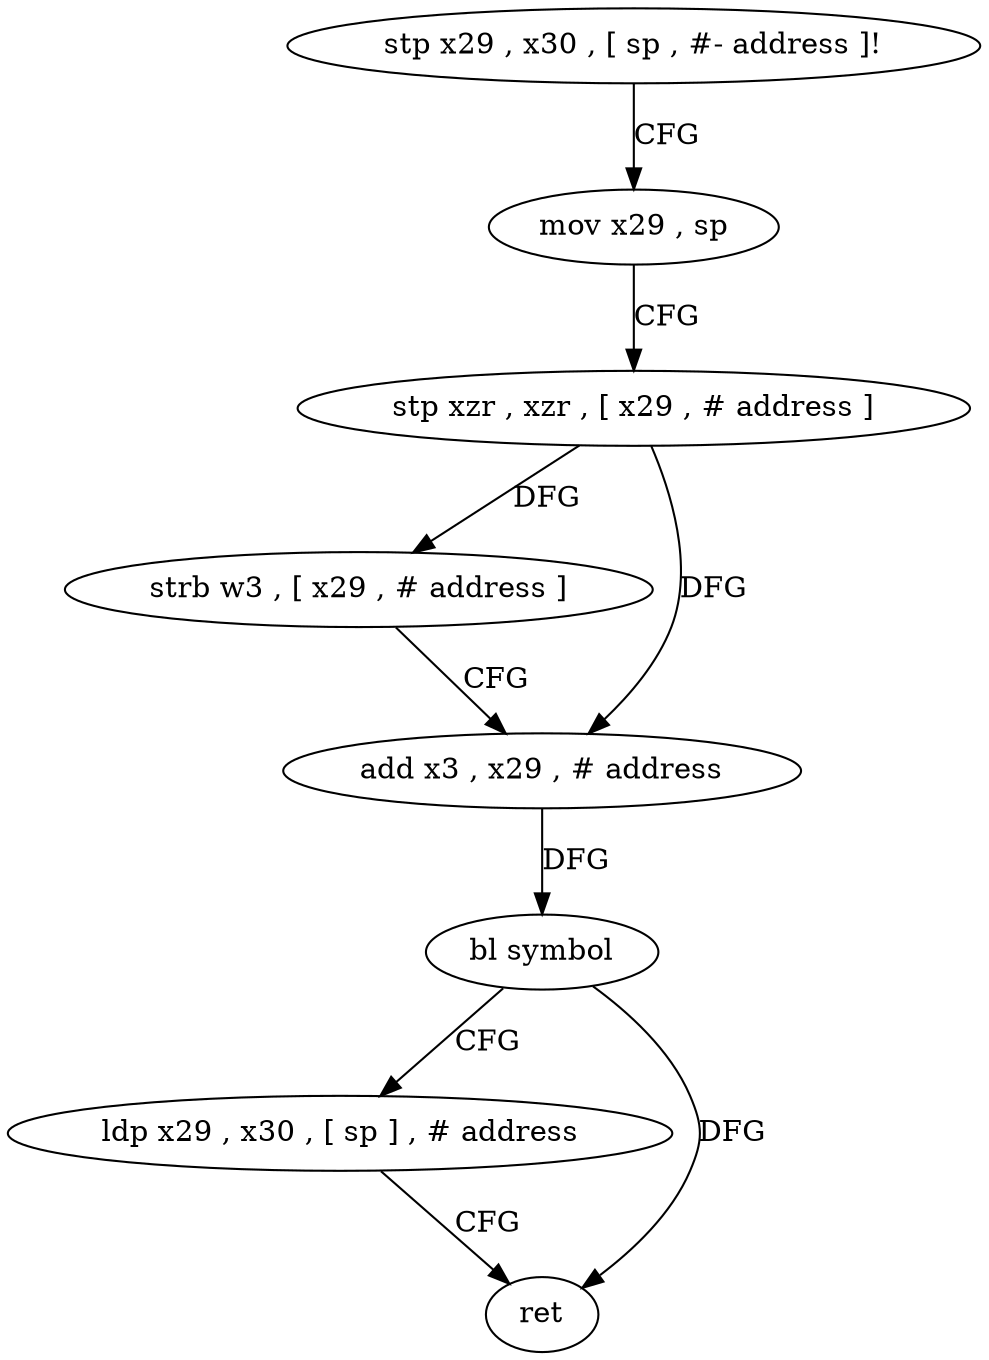 digraph "func" {
"4322880" [label = "stp x29 , x30 , [ sp , #- address ]!" ]
"4322884" [label = "mov x29 , sp" ]
"4322888" [label = "stp xzr , xzr , [ x29 , # address ]" ]
"4322892" [label = "strb w3 , [ x29 , # address ]" ]
"4322896" [label = "add x3 , x29 , # address" ]
"4322900" [label = "bl symbol" ]
"4322904" [label = "ldp x29 , x30 , [ sp ] , # address" ]
"4322908" [label = "ret" ]
"4322880" -> "4322884" [ label = "CFG" ]
"4322884" -> "4322888" [ label = "CFG" ]
"4322888" -> "4322892" [ label = "DFG" ]
"4322888" -> "4322896" [ label = "DFG" ]
"4322892" -> "4322896" [ label = "CFG" ]
"4322896" -> "4322900" [ label = "DFG" ]
"4322900" -> "4322904" [ label = "CFG" ]
"4322900" -> "4322908" [ label = "DFG" ]
"4322904" -> "4322908" [ label = "CFG" ]
}
